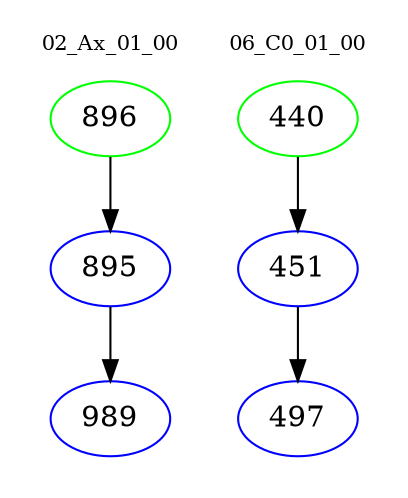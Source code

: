 digraph{
subgraph cluster_0 {
color = white
label = "02_Ax_01_00";
fontsize=10;
T0_896 [label="896", color="green"]
T0_896 -> T0_895 [color="black"]
T0_895 [label="895", color="blue"]
T0_895 -> T0_989 [color="black"]
T0_989 [label="989", color="blue"]
}
subgraph cluster_1 {
color = white
label = "06_C0_01_00";
fontsize=10;
T1_440 [label="440", color="green"]
T1_440 -> T1_451 [color="black"]
T1_451 [label="451", color="blue"]
T1_451 -> T1_497 [color="black"]
T1_497 [label="497", color="blue"]
}
}
